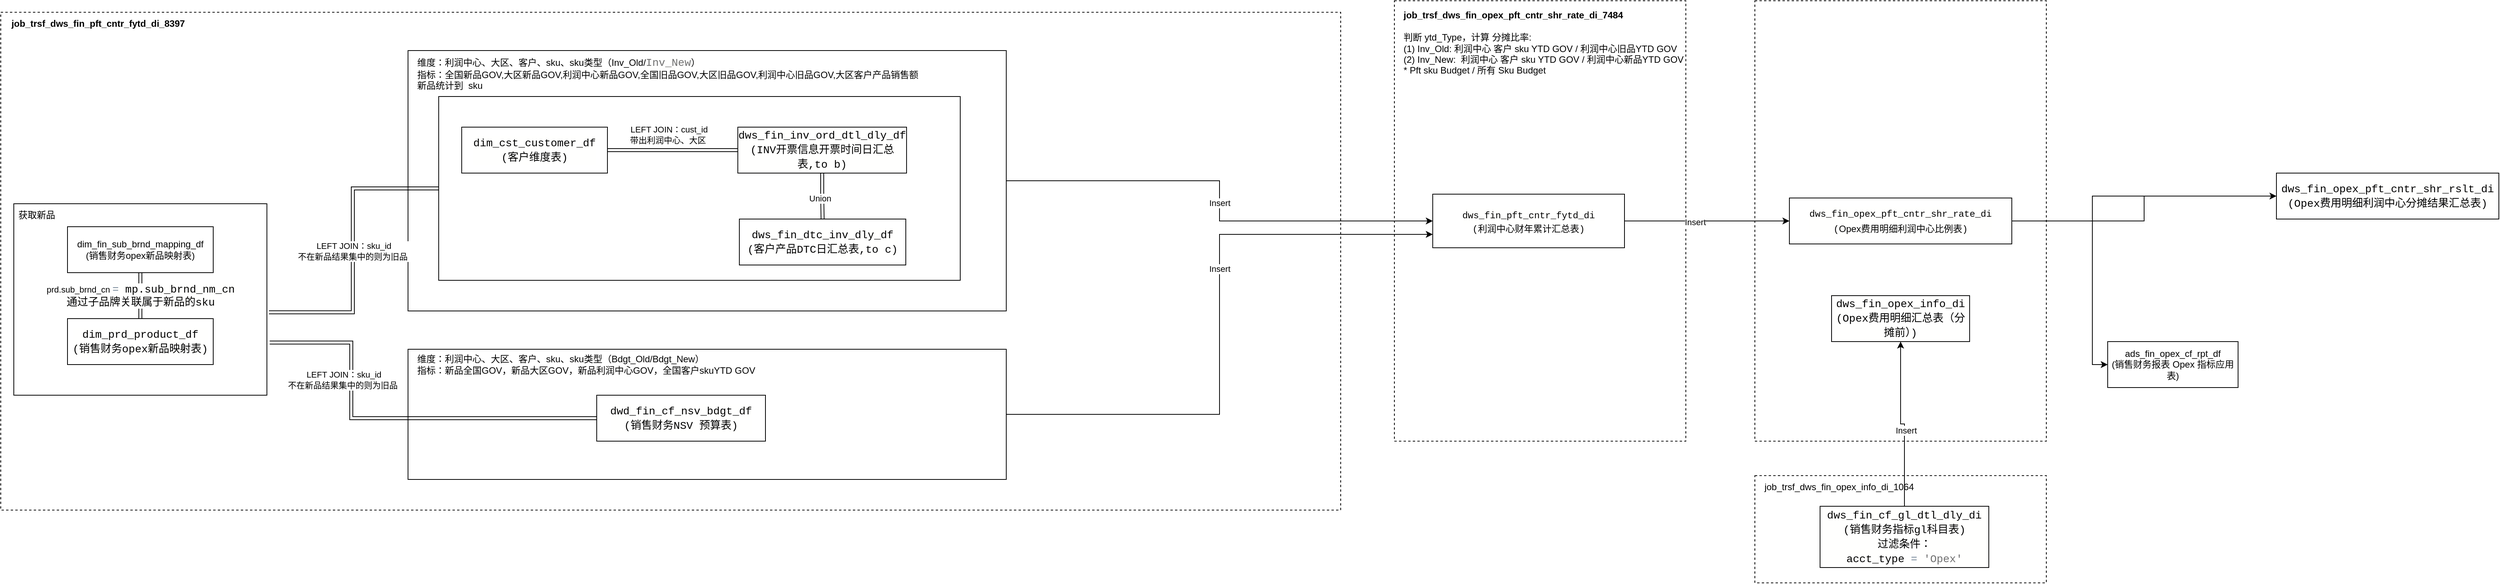 <mxfile version="22.1.18" type="github">
  <diagram name="第 1 页" id="qXMQpcFjAb9PFIhQsB_X">
    <mxGraphModel dx="3676" dy="1791" grid="1" gridSize="10" guides="1" tooltips="1" connect="1" arrows="1" fold="1" page="1" pageScale="1" pageWidth="827" pageHeight="1169" math="0" shadow="0">
      <root>
        <mxCell id="0" />
        <mxCell id="1" parent="0" />
        <mxCell id="a7bpl2SDCqoI-if7uYYk-4" value="" style="rounded=0;whiteSpace=wrap;html=1;dashed=1;" vertex="1" parent="1">
          <mxGeometry x="160" y="-105" width="380" height="575" as="geometry" />
        </mxCell>
        <mxCell id="_QuhE1lit2_vzAkDeuf0-64" value="" style="rounded=0;whiteSpace=wrap;html=1;dashed=1;" parent="1" vertex="1">
          <mxGeometry x="-310" y="-105" width="380" height="575" as="geometry" />
        </mxCell>
        <mxCell id="_QuhE1lit2_vzAkDeuf0-60" value="" style="rounded=0;whiteSpace=wrap;html=1;dashed=1;" parent="1" vertex="1">
          <mxGeometry x="-2127" y="-90" width="1747" height="650" as="geometry" />
        </mxCell>
        <mxCell id="_QuhE1lit2_vzAkDeuf0-54" style="edgeStyle=orthogonalEdgeStyle;rounded=0;orthogonalLoop=1;jettySize=auto;html=1;" parent="1" source="_QuhE1lit2_vzAkDeuf0-29" target="_QuhE1lit2_vzAkDeuf0-6" edge="1">
          <mxGeometry relative="1" as="geometry" />
        </mxCell>
        <mxCell id="_QuhE1lit2_vzAkDeuf0-56" value="Insert" style="edgeLabel;html=1;align=center;verticalAlign=middle;resizable=0;points=[];" parent="_QuhE1lit2_vzAkDeuf0-54" vertex="1" connectable="0">
          <mxGeometry x="0.007" relative="1" as="geometry">
            <mxPoint as="offset" />
          </mxGeometry>
        </mxCell>
        <mxCell id="_QuhE1lit2_vzAkDeuf0-29" value="" style="rounded=0;whiteSpace=wrap;html=1;" parent="1" vertex="1">
          <mxGeometry x="-1596.03" y="-40" width="780" height="340" as="geometry" />
        </mxCell>
        <mxCell id="_QuhE1lit2_vzAkDeuf0-26" value="" style="rounded=0;whiteSpace=wrap;html=1;" parent="1" vertex="1">
          <mxGeometry x="-1556.03" y="20" width="680" height="240" as="geometry" />
        </mxCell>
        <mxCell id="_QuhE1lit2_vzAkDeuf0-1" value="ads_fin_opex_cf_rpt_df&lt;br&gt;(销售财务报表 Opex 指标应用表)" style="rounded=0;whiteSpace=wrap;html=1;" parent="1" vertex="1">
          <mxGeometry x="620" y="340" width="170" height="60" as="geometry" />
        </mxCell>
        <mxCell id="_QuhE1lit2_vzAkDeuf0-5" style="edgeStyle=orthogonalEdgeStyle;rounded=0;orthogonalLoop=1;jettySize=auto;html=1;entryX=0;entryY=0.5;entryDx=0;entryDy=0;" parent="1" source="_QuhE1lit2_vzAkDeuf0-2" target="_QuhE1lit2_vzAkDeuf0-1" edge="1">
          <mxGeometry relative="1" as="geometry">
            <mxPoint x="610" y="360" as="targetPoint" />
          </mxGeometry>
        </mxCell>
        <mxCell id="_QuhE1lit2_vzAkDeuf0-2" value="&lt;div style=&quot;background-color: rgb(255, 255, 254); font-family: Consolas, &amp;quot;Courier New&amp;quot;, monospace; font-size: 14px; line-height: 19px;&quot;&gt;dws_fin_opex_pft_cntr_shr_rslt_di&lt;/div&gt;&lt;div style=&quot;background-color: rgb(255, 255, 254); font-family: Consolas, &amp;quot;Courier New&amp;quot;, monospace; font-size: 14px; line-height: 19px;&quot;&gt;(Opex费用明细利润中心分摊结果汇总表)&lt;/div&gt;" style="rounded=0;whiteSpace=wrap;html=1;" parent="1" vertex="1">
          <mxGeometry x="840" y="120" width="290" height="60" as="geometry" />
        </mxCell>
        <mxCell id="_QuhE1lit2_vzAkDeuf0-4" style="edgeStyle=orthogonalEdgeStyle;rounded=0;orthogonalLoop=1;jettySize=auto;html=1;" parent="1" source="_QuhE1lit2_vzAkDeuf0-3" target="_QuhE1lit2_vzAkDeuf0-2" edge="1">
          <mxGeometry relative="1" as="geometry" />
        </mxCell>
        <mxCell id="_QuhE1lit2_vzAkDeuf0-3" value="&lt;div style=&quot;background-color: rgb(255, 255, 254); line-height: 19px;&quot;&gt;&lt;font face=&quot;Consolas, Courier New, monospace&quot;&gt;dws_fin_opex_pft_cntr_shr_rate_di&lt;/font&gt;&lt;br&gt;&lt;/div&gt;&lt;div style=&quot;background-color: rgb(255, 255, 254); line-height: 19px;&quot;&gt;&lt;font face=&quot;Consolas, Courier New, monospace&quot;&gt;(&lt;/font&gt;Opex费用明细利润中心比例表&lt;span style=&quot;font-family: Consolas, &amp;quot;Courier New&amp;quot;, monospace;&quot;&gt;)&lt;/span&gt;&lt;/div&gt;" style="rounded=0;whiteSpace=wrap;html=1;" parent="1" vertex="1">
          <mxGeometry x="205" y="152.5" width="290" height="60" as="geometry" />
        </mxCell>
        <mxCell id="_QuhE1lit2_vzAkDeuf0-7" style="edgeStyle=orthogonalEdgeStyle;rounded=0;orthogonalLoop=1;jettySize=auto;html=1;" parent="1" source="_QuhE1lit2_vzAkDeuf0-6" target="_QuhE1lit2_vzAkDeuf0-3" edge="1">
          <mxGeometry relative="1" as="geometry" />
        </mxCell>
        <mxCell id="_QuhE1lit2_vzAkDeuf0-62" value="Insert" style="edgeLabel;html=1;align=center;verticalAlign=middle;resizable=0;points=[];" parent="_QuhE1lit2_vzAkDeuf0-7" vertex="1" connectable="0">
          <mxGeometry x="-0.151" y="-1" relative="1" as="geometry">
            <mxPoint as="offset" />
          </mxGeometry>
        </mxCell>
        <mxCell id="_QuhE1lit2_vzAkDeuf0-6" value="&lt;div style=&quot;background-color: rgb(255, 255, 254); line-height: 19px;&quot;&gt;&lt;font face=&quot;Consolas, Courier New, monospace&quot;&gt;dws_fin_pft_cntr_fytd_di&lt;/font&gt;&lt;br&gt;&lt;/div&gt;&lt;div style=&quot;background-color: rgb(255, 255, 254); line-height: 19px;&quot;&gt;&lt;/div&gt;&lt;font face=&quot;Consolas, Courier New, monospace&quot;&gt;(利润中心财年累计汇总表&lt;/font&gt;&lt;span style=&quot;font-family: Consolas, &amp;quot;Courier New&amp;quot;, monospace; background-color: rgb(255, 255, 254);&quot;&gt;)&lt;/span&gt;&lt;font face=&quot;Consolas, Courier New, monospace&quot;&gt;&lt;br&gt;&lt;/font&gt;" style="rounded=0;whiteSpace=wrap;html=1;" parent="1" vertex="1">
          <mxGeometry x="-260" y="147.5" width="250" height="70" as="geometry" />
        </mxCell>
        <mxCell id="_QuhE1lit2_vzAkDeuf0-19" style="edgeStyle=orthogonalEdgeStyle;rounded=0;orthogonalLoop=1;jettySize=auto;html=1;shape=link;" parent="1" source="_QuhE1lit2_vzAkDeuf0-13" target="_QuhE1lit2_vzAkDeuf0-18" edge="1">
          <mxGeometry relative="1" as="geometry" />
        </mxCell>
        <mxCell id="_QuhE1lit2_vzAkDeuf0-24" style="edgeStyle=orthogonalEdgeStyle;rounded=0;orthogonalLoop=1;jettySize=auto;html=1;shape=link;" parent="1" source="_QuhE1lit2_vzAkDeuf0-13" target="_QuhE1lit2_vzAkDeuf0-23" edge="1">
          <mxGeometry relative="1" as="geometry" />
        </mxCell>
        <mxCell id="_QuhE1lit2_vzAkDeuf0-25" value="Union" style="edgeLabel;html=1;align=center;verticalAlign=middle;resizable=0;points=[];" parent="_QuhE1lit2_vzAkDeuf0-24" vertex="1" connectable="0">
          <mxGeometry x="0.102" y="-4" relative="1" as="geometry">
            <mxPoint as="offset" />
          </mxGeometry>
        </mxCell>
        <mxCell id="_QuhE1lit2_vzAkDeuf0-13" value="&lt;div style=&quot;background-color: rgb(255, 255, 254); font-family: Consolas, &amp;quot;Courier New&amp;quot;, monospace; font-size: 14px; line-height: 19px;&quot;&gt;&lt;div style=&quot;line-height: 19px;&quot;&gt;dws_fin_inv_ord_dtl_dly_df&lt;br&gt;&lt;/div&gt;&lt;div style=&quot;line-height: 19px;&quot;&gt;(INV开票信息开票时间日汇总表,to b)&lt;/div&gt;&lt;/div&gt;" style="rounded=0;whiteSpace=wrap;html=1;" parent="1" vertex="1">
          <mxGeometry x="-1166.03" y="60" width="220" height="60" as="geometry" />
        </mxCell>
        <mxCell id="_QuhE1lit2_vzAkDeuf0-18" value="&lt;div style=&quot;background-color: rgb(255, 255, 254); font-family: Consolas, &amp;quot;Courier New&amp;quot;, monospace; font-size: 14px; line-height: 19px;&quot;&gt;&lt;div style=&quot;line-height: 19px;&quot;&gt;&lt;div style=&quot;line-height: 19px;&quot;&gt;dim_cst_customer_df&lt;/div&gt;&lt;/div&gt;&lt;div style=&quot;line-height: 19px;&quot;&gt;(客户维度表)&lt;/div&gt;&lt;/div&gt;" style="rounded=0;whiteSpace=wrap;html=1;" parent="1" vertex="1">
          <mxGeometry x="-1526.03" y="60" width="190" height="60" as="geometry" />
        </mxCell>
        <mxCell id="_QuhE1lit2_vzAkDeuf0-20" value="LEFT JOIN：cust_id&lt;br&gt;带出利润中心、大区&amp;nbsp;" style="edgeLabel;html=1;align=center;verticalAlign=middle;resizable=0;points=[];" parent="1" vertex="1" connectable="0">
          <mxGeometry x="-1256.03" y="69.996" as="geometry" />
        </mxCell>
        <mxCell id="_QuhE1lit2_vzAkDeuf0-22" value="&lt;div style=&quot;color: rgb(0, 0, 0); background-color: rgb(255, 255, 254); font-family: Consolas, &amp;quot;Courier New&amp;quot;, monospace; font-weight: normal; font-size: 14px; line-height: 19px;&quot;&gt;&lt;br&gt;&lt;/div&gt;" style="text;whiteSpace=wrap;html=1;" parent="1" vertex="1">
          <mxGeometry x="-1173.03" y="200" width="210" height="40" as="geometry" />
        </mxCell>
        <mxCell id="_QuhE1lit2_vzAkDeuf0-23" value="&lt;div style=&quot;background-color: rgb(255, 255, 254); font-family: Consolas, &amp;quot;Courier New&amp;quot;, monospace; font-size: 14px; line-height: 19px;&quot;&gt;&lt;div style=&quot;line-height: 19px;&quot;&gt;dws_fin_dtc_inv_dly_df&lt;br&gt;&lt;/div&gt;&lt;div style=&quot;line-height: 19px;&quot;&gt;(客户产品DTC日汇总表,to c)&lt;/div&gt;&lt;/div&gt;" style="rounded=0;whiteSpace=wrap;html=1;" parent="1" vertex="1">
          <mxGeometry x="-1164.03" y="180" width="217" height="60" as="geometry" />
        </mxCell>
        <mxCell id="_QuhE1lit2_vzAkDeuf0-30" value="维度：利润中心、大区、客户、sku、sku类型（Inv_Old/&lt;span style=&quot;color: rgb(112, 112, 112); background-color: rgb(255, 255, 254); font-family: Consolas, &amp;quot;Courier New&amp;quot;, monospace; font-size: 14px;&quot;&gt;Inv_New&lt;/span&gt;&lt;span style=&quot;background-color: initial;&quot;&gt;）&lt;/span&gt;&lt;br&gt;指标：全国新品GOV,大区新品GOV,利润中心新品GOV,全国旧品GOV,大区旧品GOV,利润中心旧品GOV,大区客户产品销售额&lt;br&gt;新品统计到&amp;nbsp; sku" style="text;strokeColor=none;align=left;fillColor=none;html=1;verticalAlign=middle;whiteSpace=wrap;rounded=0;" parent="1" vertex="1">
          <mxGeometry x="-1586.03" y="-30" width="676.03" height="40" as="geometry" />
        </mxCell>
        <mxCell id="_QuhE1lit2_vzAkDeuf0-32" value="" style="rounded=0;whiteSpace=wrap;html=1;" parent="1" vertex="1">
          <mxGeometry x="-2110" y="160" width="330" height="250" as="geometry" />
        </mxCell>
        <mxCell id="_QuhE1lit2_vzAkDeuf0-33" style="rounded=0;orthogonalLoop=1;jettySize=auto;html=1;entryX=0.5;entryY=0;entryDx=0;entryDy=0;shape=link;" parent="1" source="_QuhE1lit2_vzAkDeuf0-35" target="_QuhE1lit2_vzAkDeuf0-36" edge="1">
          <mxGeometry relative="1" as="geometry" />
        </mxCell>
        <mxCell id="_QuhE1lit2_vzAkDeuf0-34" value="prd.sub_brnd_cn&amp;nbsp;&lt;span style=&quot;border-color: var(--border-color); font-family: Consolas, &amp;quot;Courier New&amp;quot;, monospace; font-size: 14px; text-align: left; background-color: rgb(255, 255, 254); color: rgb(119, 136, 153);&quot;&gt;=&lt;/span&gt;&lt;span style=&quot;border-color: var(--border-color); font-family: Consolas, &amp;quot;Courier New&amp;quot;, monospace; font-size: 14px; text-align: left; background-color: rgb(255, 255, 254);&quot;&gt;&amp;nbsp;mp.sub_brnd_nm_cn&lt;br&gt;通过子品牌关联属于新品的sku&lt;br&gt;&lt;/span&gt;" style="edgeLabel;html=1;align=center;verticalAlign=middle;resizable=0;points=[];" parent="_QuhE1lit2_vzAkDeuf0-33" vertex="1" connectable="0">
          <mxGeometry x="-0.532" y="2" relative="1" as="geometry">
            <mxPoint x="-2" y="16" as="offset" />
          </mxGeometry>
        </mxCell>
        <mxCell id="_QuhE1lit2_vzAkDeuf0-35" value="dim_fin_sub_brnd_mapping_df&lt;br&gt;(销售财务opex新品映射表)" style="rounded=0;whiteSpace=wrap;html=1;" parent="1" vertex="1">
          <mxGeometry x="-2040" y="190" width="190" height="60" as="geometry" />
        </mxCell>
        <mxCell id="_QuhE1lit2_vzAkDeuf0-36" value="&lt;div style=&quot;background-color: rgb(255, 255, 254); font-family: Consolas, &amp;quot;Courier New&amp;quot;, monospace; font-size: 14px; line-height: 19px;&quot;&gt;dim_prd_product_df&lt;/div&gt;&lt;div style=&quot;background-color: rgb(255, 255, 254); font-family: Consolas, &amp;quot;Courier New&amp;quot;, monospace; font-size: 14px; line-height: 19px;&quot;&gt;(销售财务opex新品映射表)&lt;br&gt;&lt;/div&gt;" style="rounded=0;whiteSpace=wrap;html=1;" parent="1" vertex="1">
          <mxGeometry x="-2040" y="310" width="190" height="60" as="geometry" />
        </mxCell>
        <mxCell id="_QuhE1lit2_vzAkDeuf0-37" value="获取新品" style="text;strokeColor=none;align=center;fillColor=none;html=1;verticalAlign=middle;whiteSpace=wrap;rounded=0;" parent="1" vertex="1">
          <mxGeometry x="-2110" y="160" width="60" height="30" as="geometry" />
        </mxCell>
        <mxCell id="_QuhE1lit2_vzAkDeuf0-38" style="edgeStyle=orthogonalEdgeStyle;rounded=0;orthogonalLoop=1;jettySize=auto;html=1;entryX=1.008;entryY=0.567;entryDx=0;entryDy=0;entryPerimeter=0;shape=link;" parent="1" source="_QuhE1lit2_vzAkDeuf0-26" target="_QuhE1lit2_vzAkDeuf0-32" edge="1">
          <mxGeometry relative="1" as="geometry" />
        </mxCell>
        <mxCell id="_QuhE1lit2_vzAkDeuf0-39" value="LEFT JOIN：sku_id&lt;br style=&quot;border-color: var(--border-color);&quot;&gt;不在新品结果集中的则为旧品&amp;nbsp;" style="edgeLabel;html=1;align=center;verticalAlign=middle;resizable=0;points=[];" parent="_QuhE1lit2_vzAkDeuf0-38" vertex="1" connectable="0">
          <mxGeometry x="0.011" y="1" relative="1" as="geometry">
            <mxPoint as="offset" />
          </mxGeometry>
        </mxCell>
        <mxCell id="_QuhE1lit2_vzAkDeuf0-55" style="edgeStyle=orthogonalEdgeStyle;rounded=0;orthogonalLoop=1;jettySize=auto;html=1;entryX=0;entryY=0.75;entryDx=0;entryDy=0;" parent="1" source="_QuhE1lit2_vzAkDeuf0-40" target="_QuhE1lit2_vzAkDeuf0-6" edge="1">
          <mxGeometry relative="1" as="geometry" />
        </mxCell>
        <mxCell id="_QuhE1lit2_vzAkDeuf0-57" value="Insert" style="edgeLabel;html=1;align=center;verticalAlign=middle;resizable=0;points=[];" parent="_QuhE1lit2_vzAkDeuf0-55" vertex="1" connectable="0">
          <mxGeometry x="0.185" relative="1" as="geometry">
            <mxPoint as="offset" />
          </mxGeometry>
        </mxCell>
        <mxCell id="_QuhE1lit2_vzAkDeuf0-40" value="" style="rounded=0;whiteSpace=wrap;html=1;" parent="1" vertex="1">
          <mxGeometry x="-1596.03" y="350" width="780" height="170" as="geometry" />
        </mxCell>
        <mxCell id="_QuhE1lit2_vzAkDeuf0-45" value="&lt;div style=&quot;background-color: rgb(255, 255, 254); font-family: Consolas, &amp;quot;Courier New&amp;quot;, monospace; font-size: 14px; line-height: 19px;&quot;&gt;&lt;div style=&quot;line-height: 19px;&quot;&gt;&lt;div style=&quot;line-height: 19px;&quot;&gt;dwd_fin_cf_nsv_bdgt_df&lt;/div&gt;&lt;/div&gt;&lt;div style=&quot;line-height: 19px;&quot;&gt;(销售财务NSV 预算表)&lt;/div&gt;&lt;/div&gt;" style="rounded=0;whiteSpace=wrap;html=1;" parent="1" vertex="1">
          <mxGeometry x="-1350" y="410" width="220" height="60" as="geometry" />
        </mxCell>
        <mxCell id="_QuhE1lit2_vzAkDeuf0-50" value="维度：利润中心、大区、客户、sku、sku类型（Bdgt_Old&lt;span style=&quot;background-color: initial;&quot;&gt;/&lt;/span&gt;Bdgt_New&lt;span style=&quot;background-color: initial;&quot;&gt;）&lt;/span&gt;&lt;br&gt;指标：新品全国GOV，新品大区GOV，新品利润中心GOV，全国客户skuYTD GOV" style="text;strokeColor=none;align=left;fillColor=none;html=1;verticalAlign=middle;whiteSpace=wrap;rounded=0;" parent="1" vertex="1">
          <mxGeometry x="-1586.03" y="350" width="630" height="40" as="geometry" />
        </mxCell>
        <mxCell id="_QuhE1lit2_vzAkDeuf0-51" style="edgeStyle=orthogonalEdgeStyle;rounded=0;orthogonalLoop=1;jettySize=auto;html=1;entryX=1.011;entryY=0.725;entryDx=0;entryDy=0;entryPerimeter=0;shape=link;" parent="1" source="_QuhE1lit2_vzAkDeuf0-45" target="_QuhE1lit2_vzAkDeuf0-32" edge="1">
          <mxGeometry relative="1" as="geometry">
            <Array as="points">
              <mxPoint x="-1670" y="440" />
              <mxPoint x="-1670" y="341" />
            </Array>
          </mxGeometry>
        </mxCell>
        <mxCell id="_QuhE1lit2_vzAkDeuf0-53" value="LEFT JOIN：sku_id&lt;br style=&quot;border-color: var(--border-color);&quot;&gt;不在新品结果集中的则为旧品&amp;nbsp;" style="edgeLabel;html=1;align=center;verticalAlign=middle;resizable=0;points=[];" parent="1" vertex="1" connectable="0">
          <mxGeometry x="-1680" y="390.003" as="geometry" />
        </mxCell>
        <mxCell id="_QuhE1lit2_vzAkDeuf0-61" value="&lt;b&gt;job_trsf_dws_fin_pft_cntr_fytd_di_8397&lt;/b&gt;" style="text;strokeColor=none;align=center;fillColor=none;html=1;verticalAlign=middle;whiteSpace=wrap;rounded=0;" parent="1" vertex="1">
          <mxGeometry x="-2030" y="-90" width="60" height="30" as="geometry" />
        </mxCell>
        <mxCell id="_QuhE1lit2_vzAkDeuf0-66" value="&lt;b&gt;job_trsf_dws_fin_opex_pft_cntr_shr_rate_di_7484&lt;/b&gt;&lt;br&gt;&lt;br&gt;判断 ytd_Type，计算 分摊比率:&lt;br&gt;(1) Inv_Old: 利润中心 客户 sku YTD GOV / 利润中心旧品YTD GOV&lt;br&gt;(2) Inv_New:&amp;nbsp; 利润中心 客户 sku YTD GOV / 利润中心新品YTD GOV&lt;br&gt;* Pft sku Budget / 所有 Sku Budget" style="text;strokeColor=none;align=left;fillColor=none;html=1;verticalAlign=middle;whiteSpace=wrap;rounded=0;" parent="1" vertex="1">
          <mxGeometry x="-300" y="-90" width="370" height="80" as="geometry" />
        </mxCell>
        <mxCell id="a7bpl2SDCqoI-if7uYYk-1" value="&lt;div style=&quot;background-color: rgb(255, 255, 254); font-family: Consolas, &amp;quot;Courier New&amp;quot;, monospace; font-size: 14px; line-height: 19px;&quot;&gt;dws_fin_opex_info_di&lt;/div&gt;&lt;div style=&quot;background-color: rgb(255, 255, 254); font-family: Consolas, &amp;quot;Courier New&amp;quot;, monospace; font-size: 14px; line-height: 19px;&quot;&gt;(Opex费用明细汇总表（分摊前）)&lt;/div&gt;" style="rounded=0;whiteSpace=wrap;html=1;" vertex="1" parent="1">
          <mxGeometry x="260" y="280" width="180" height="60" as="geometry" />
        </mxCell>
        <mxCell id="a7bpl2SDCqoI-if7uYYk-2" value="" style="rounded=0;whiteSpace=wrap;html=1;dashed=1;" vertex="1" parent="1">
          <mxGeometry x="160" y="515" width="380" height="140" as="geometry" />
        </mxCell>
        <mxCell id="a7bpl2SDCqoI-if7uYYk-6" style="edgeStyle=orthogonalEdgeStyle;rounded=0;orthogonalLoop=1;jettySize=auto;html=1;entryX=0.5;entryY=1;entryDx=0;entryDy=0;" edge="1" parent="1" source="a7bpl2SDCqoI-if7uYYk-3" target="a7bpl2SDCqoI-if7uYYk-1">
          <mxGeometry relative="1" as="geometry" />
        </mxCell>
        <mxCell id="a7bpl2SDCqoI-if7uYYk-7" value="Insert" style="edgeLabel;html=1;align=center;verticalAlign=middle;resizable=0;points=[];" vertex="1" connectable="0" parent="a7bpl2SDCqoI-if7uYYk-6">
          <mxGeometry x="-0.096" y="-2" relative="1" as="geometry">
            <mxPoint as="offset" />
          </mxGeometry>
        </mxCell>
        <mxCell id="a7bpl2SDCqoI-if7uYYk-3" value="&lt;div style=&quot;background-color: rgb(255, 255, 254); font-family: Consolas, &amp;quot;Courier New&amp;quot;, monospace; font-size: 14px; line-height: 19px;&quot;&gt;dws_fin_cf_gl_dtl_dly_di&lt;/div&gt;&lt;div style=&quot;background-color: rgb(255, 255, 254); font-family: Consolas, &amp;quot;Courier New&amp;quot;, monospace; font-size: 14px; line-height: 19px;&quot;&gt;(销售财务指标gl科目表)&lt;br&gt;过滤条件：acct_type&amp;nbsp;&lt;span style=&quot;color: rgb(119, 136, 153);&quot;&gt;=&lt;/span&gt;&lt;span style=&quot;&quot;&gt;&amp;nbsp;&lt;/span&gt;&lt;span style=&quot;color: rgb(112, 112, 112);&quot;&gt;&#39;Opex&#39;&lt;/span&gt;&lt;/div&gt;" style="rounded=0;whiteSpace=wrap;html=1;" vertex="1" parent="1">
          <mxGeometry x="245" y="555" width="220" height="80" as="geometry" />
        </mxCell>
        <mxCell id="a7bpl2SDCqoI-if7uYYk-5" value="job_trsf_dws_fin_opex_info_di_1064" style="text;strokeColor=none;align=center;fillColor=none;html=1;verticalAlign=middle;whiteSpace=wrap;rounded=0;" vertex="1" parent="1">
          <mxGeometry x="240" y="515" width="60" height="30" as="geometry" />
        </mxCell>
      </root>
    </mxGraphModel>
  </diagram>
</mxfile>
